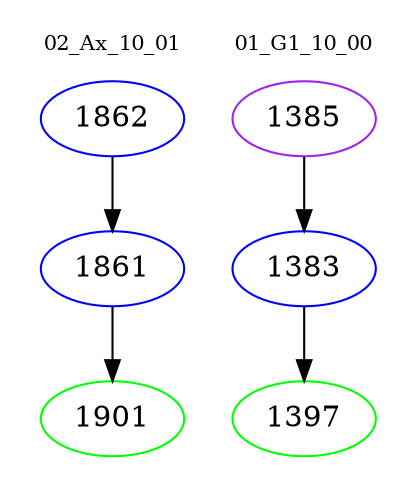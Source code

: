 digraph{
subgraph cluster_0 {
color = white
label = "02_Ax_10_01";
fontsize=10;
T0_1862 [label="1862", color="blue"]
T0_1862 -> T0_1861 [color="black"]
T0_1861 [label="1861", color="blue"]
T0_1861 -> T0_1901 [color="black"]
T0_1901 [label="1901", color="green"]
}
subgraph cluster_1 {
color = white
label = "01_G1_10_00";
fontsize=10;
T1_1385 [label="1385", color="purple"]
T1_1385 -> T1_1383 [color="black"]
T1_1383 [label="1383", color="blue"]
T1_1383 -> T1_1397 [color="black"]
T1_1397 [label="1397", color="green"]
}
}
